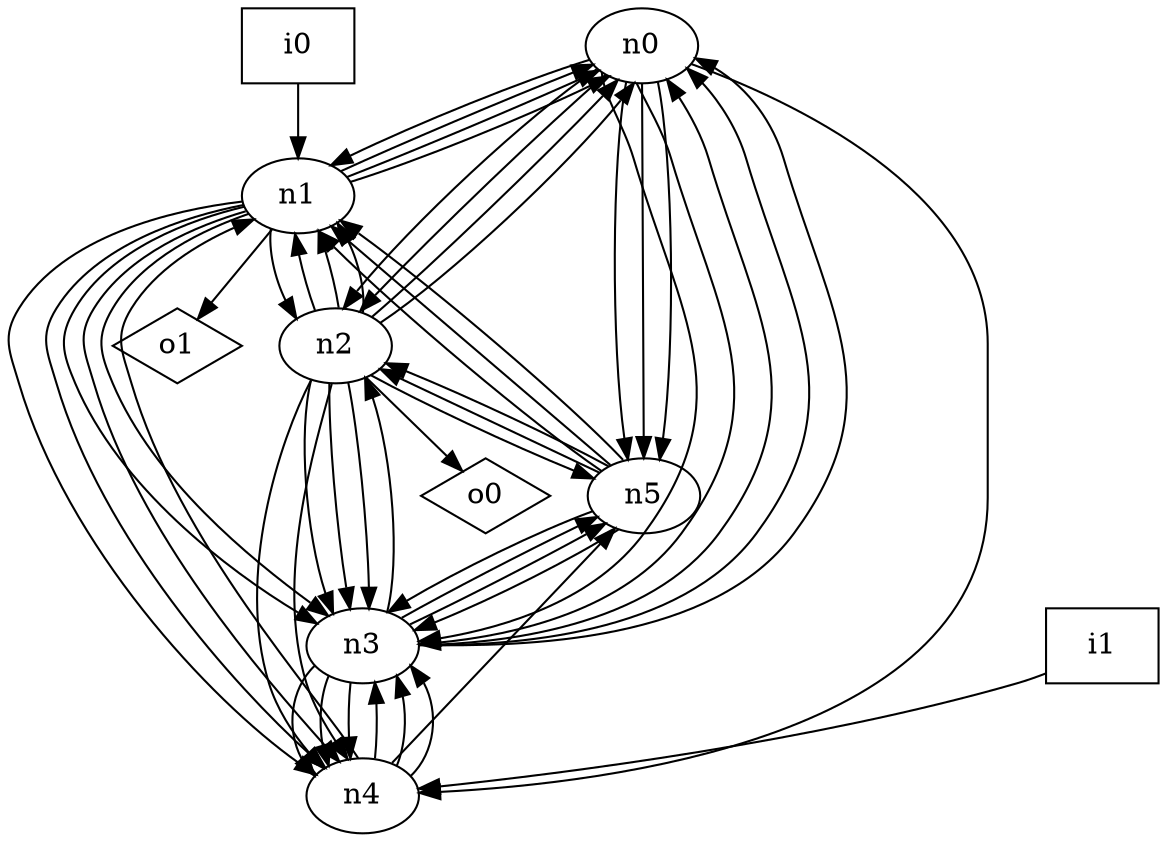 digraph G {
n0 [label="n0"];
n1 [label="n1"];
n2 [label="n2"];
n3 [label="n3"];
n4 [label="n4"];
n5 [label="n5"];
n6 [label="i0",shape="box"];
n7 [label="i1",shape="box"];
n8 [label="o0",shape="diamond"];
n9 [label="o1",shape="diamond"];
n0 -> n1
n0 -> n2
n0 -> n2
n0 -> n3
n0 -> n3
n0 -> n4
n0 -> n5
n0 -> n5
n0 -> n5
n1 -> n0
n1 -> n0
n1 -> n0
n1 -> n2
n1 -> n3
n1 -> n3
n1 -> n4
n1 -> n4
n1 -> n4
n1 -> n9
n2 -> n0
n2 -> n0
n2 -> n1
n2 -> n1
n2 -> n1
n2 -> n3
n2 -> n3
n2 -> n3
n2 -> n4
n2 -> n4
n2 -> n5
n2 -> n8
n3 -> n0
n3 -> n0
n3 -> n0
n3 -> n2
n3 -> n4
n3 -> n4
n3 -> n4
n3 -> n5
n3 -> n5
n4 -> n1
n4 -> n3
n4 -> n3
n4 -> n3
n4 -> n5
n5 -> n1
n5 -> n1
n5 -> n1
n5 -> n2
n5 -> n2
n5 -> n3
n5 -> n3
n6 -> n1
n7 -> n4
}